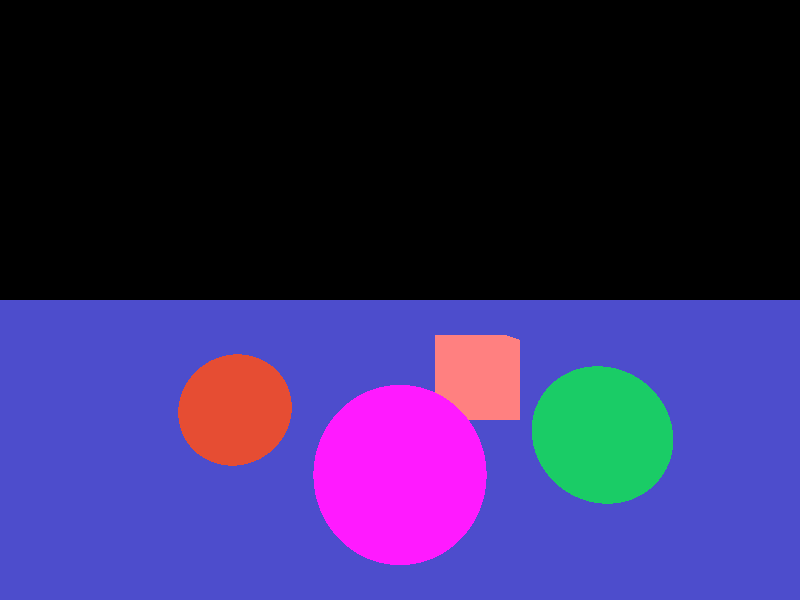 // cs473, assignment 1 sample file (RIGHT HANDED)

camera {
  location  <0, 0, 14>
  up        <0,  1,  0>
  right     <1.33333, 0,  0>
  look_at   <0, 0, 0>
}




light_source {<-100, 100, 80> color rgb <1.5, 1.5, 1.5>}


plane {<0, 1, 0>, -6
      pigment {color rgb <0.3, 0.3, 0.8>}
      finish {ambient 0.4 diffuse 0.8 specular 0.6 roughness 0.05}
      rotate <0, 0, 0>
}


sphere { <0, 0, 0>, 2
pigment { color rgb <1.0, 0.1, 1.0>}
finish {ambient 0.2 diffuse 0.7 specular 0.5 roughness 0.05}
translate <0, -4, 0>
}

sphere { <0, 0, 0>, 2
pigment { color rgb <0.1, 0.8, 0.4>}
finish {ambient 0.2 diffuse 0.7 specular 0.5 roughness 0.05}
translate <-6, -4, -4>
}

sphere { <0, 0, 0>, 2
pigment { color rgb <0.9, 0.3, 0.2>}
finish {ambient 0.2 diffuse 0.7 specular 0.5 roughness 0.05}
translate <6, -4, -8>
}

box { <-2,-2,-2>, <2,2,2>
   translate <-4, -4, -18>
   pigment { color rgb <1,0.5,0.5> }
   finish { ambient 0.4 diffuse 0.5 }
}

